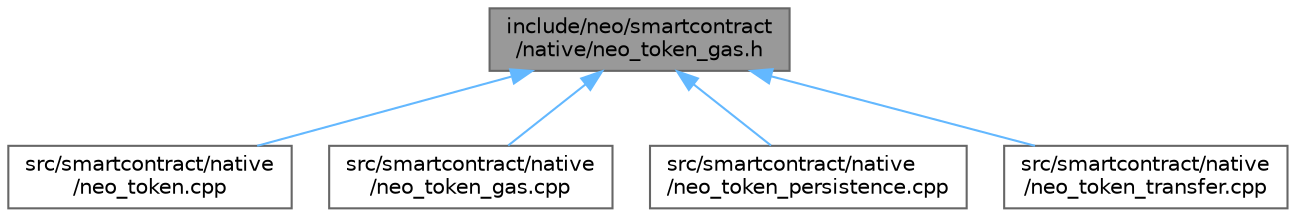 digraph "include/neo/smartcontract/native/neo_token_gas.h"
{
 // LATEX_PDF_SIZE
  bgcolor="transparent";
  edge [fontname=Helvetica,fontsize=10,labelfontname=Helvetica,labelfontsize=10];
  node [fontname=Helvetica,fontsize=10,shape=box,height=0.2,width=0.4];
  Node1 [id="Node000001",label="include/neo/smartcontract\l/native/neo_token_gas.h",height=0.2,width=0.4,color="gray40", fillcolor="grey60", style="filled", fontcolor="black",tooltip=" "];
  Node1 -> Node2 [id="edge1_Node000001_Node000002",dir="back",color="steelblue1",style="solid",tooltip=" "];
  Node2 [id="Node000002",label="src/smartcontract/native\l/neo_token.cpp",height=0.2,width=0.4,color="grey40", fillcolor="white", style="filled",URL="$neo__token_8cpp.html",tooltip=" "];
  Node1 -> Node3 [id="edge2_Node000001_Node000003",dir="back",color="steelblue1",style="solid",tooltip=" "];
  Node3 [id="Node000003",label="src/smartcontract/native\l/neo_token_gas.cpp",height=0.2,width=0.4,color="grey40", fillcolor="white", style="filled",URL="$neo__token__gas_8cpp.html",tooltip=" "];
  Node1 -> Node4 [id="edge3_Node000001_Node000004",dir="back",color="steelblue1",style="solid",tooltip=" "];
  Node4 [id="Node000004",label="src/smartcontract/native\l/neo_token_persistence.cpp",height=0.2,width=0.4,color="grey40", fillcolor="white", style="filled",URL="$neo__token__persistence_8cpp.html",tooltip=" "];
  Node1 -> Node5 [id="edge4_Node000001_Node000005",dir="back",color="steelblue1",style="solid",tooltip=" "];
  Node5 [id="Node000005",label="src/smartcontract/native\l/neo_token_transfer.cpp",height=0.2,width=0.4,color="grey40", fillcolor="white", style="filled",URL="$neo__token__transfer_8cpp.html",tooltip=" "];
}

